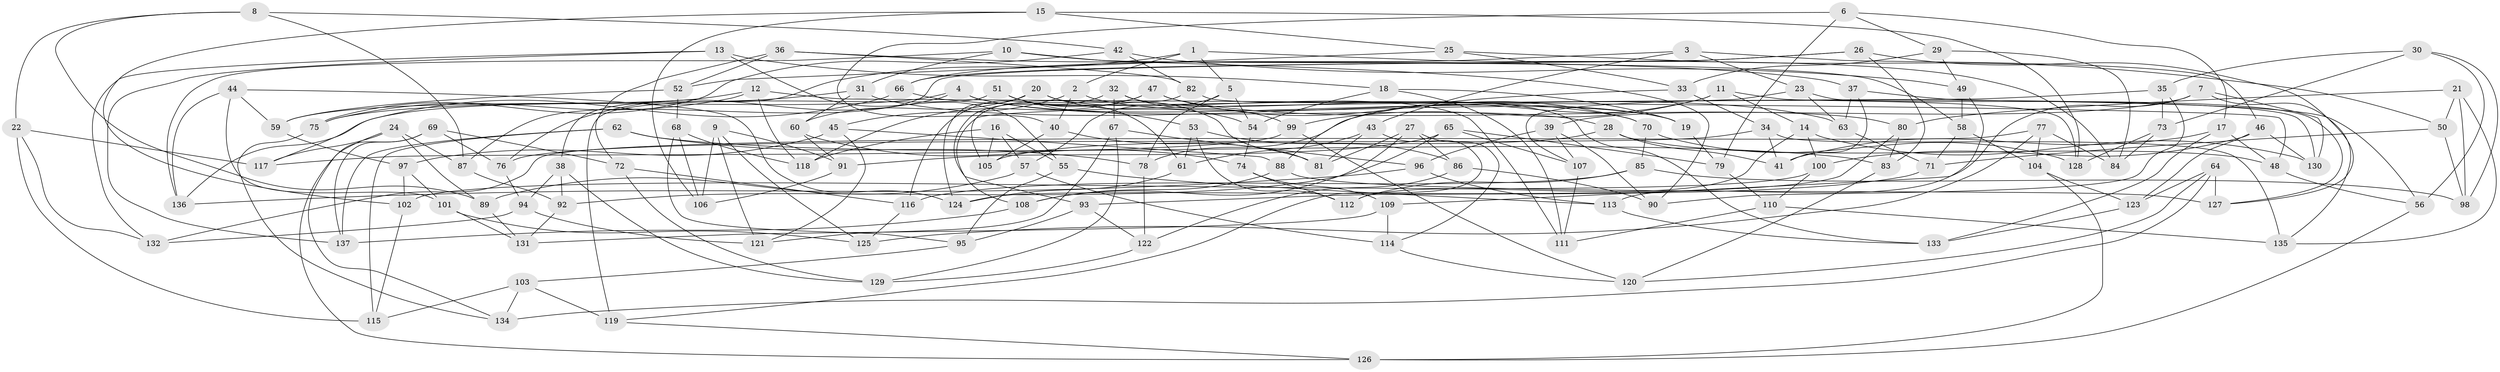 // Generated by graph-tools (version 1.1) at 2025/38/03/09/25 02:38:00]
// undirected, 137 vertices, 274 edges
graph export_dot {
graph [start="1"]
  node [color=gray90,style=filled];
  1;
  2;
  3;
  4;
  5;
  6;
  7;
  8;
  9;
  10;
  11;
  12;
  13;
  14;
  15;
  16;
  17;
  18;
  19;
  20;
  21;
  22;
  23;
  24;
  25;
  26;
  27;
  28;
  29;
  30;
  31;
  32;
  33;
  34;
  35;
  36;
  37;
  38;
  39;
  40;
  41;
  42;
  43;
  44;
  45;
  46;
  47;
  48;
  49;
  50;
  51;
  52;
  53;
  54;
  55;
  56;
  57;
  58;
  59;
  60;
  61;
  62;
  63;
  64;
  65;
  66;
  67;
  68;
  69;
  70;
  71;
  72;
  73;
  74;
  75;
  76;
  77;
  78;
  79;
  80;
  81;
  82;
  83;
  84;
  85;
  86;
  87;
  88;
  89;
  90;
  91;
  92;
  93;
  94;
  95;
  96;
  97;
  98;
  99;
  100;
  101;
  102;
  103;
  104;
  105;
  106;
  107;
  108;
  109;
  110;
  111;
  112;
  113;
  114;
  115;
  116;
  117;
  118;
  119;
  120;
  121;
  122;
  123;
  124;
  125;
  126;
  127;
  128;
  129;
  130;
  131;
  132;
  133;
  134;
  135;
  136;
  137;
  1 -- 5;
  1 -- 2;
  1 -- 38;
  1 -- 84;
  2 -- 40;
  2 -- 19;
  2 -- 45;
  3 -- 66;
  3 -- 43;
  3 -- 46;
  3 -- 23;
  4 -- 19;
  4 -- 76;
  4 -- 136;
  4 -- 28;
  5 -- 54;
  5 -- 78;
  5 -- 57;
  6 -- 29;
  6 -- 79;
  6 -- 17;
  6 -- 40;
  7 -- 109;
  7 -- 39;
  7 -- 130;
  7 -- 135;
  8 -- 89;
  8 -- 87;
  8 -- 42;
  8 -- 22;
  9 -- 125;
  9 -- 106;
  9 -- 121;
  9 -- 91;
  10 -- 58;
  10 -- 90;
  10 -- 136;
  10 -- 31;
  11 -- 78;
  11 -- 128;
  11 -- 99;
  11 -- 14;
  12 -- 48;
  12 -- 118;
  12 -- 59;
  12 -- 75;
  13 -- 55;
  13 -- 18;
  13 -- 132;
  13 -- 137;
  14 -- 130;
  14 -- 100;
  14 -- 112;
  15 -- 128;
  15 -- 106;
  15 -- 102;
  15 -- 25;
  16 -- 57;
  16 -- 105;
  16 -- 118;
  16 -- 55;
  17 -- 133;
  17 -- 41;
  17 -- 48;
  18 -- 54;
  18 -- 111;
  18 -- 19;
  19 -- 79;
  20 -- 54;
  20 -- 60;
  20 -- 124;
  20 -- 111;
  21 -- 98;
  21 -- 80;
  21 -- 135;
  21 -- 50;
  22 -- 132;
  22 -- 115;
  22 -- 117;
  23 -- 107;
  23 -- 63;
  23 -- 127;
  24 -- 89;
  24 -- 117;
  24 -- 87;
  24 -- 134;
  25 -- 50;
  25 -- 33;
  25 -- 52;
  26 -- 83;
  26 -- 127;
  26 -- 87;
  26 -- 66;
  27 -- 114;
  27 -- 81;
  27 -- 108;
  27 -- 86;
  28 -- 48;
  28 -- 105;
  28 -- 41;
  29 -- 49;
  29 -- 84;
  29 -- 33;
  30 -- 56;
  30 -- 73;
  30 -- 98;
  30 -- 35;
  31 -- 63;
  31 -- 60;
  31 -- 75;
  32 -- 116;
  32 -- 133;
  32 -- 99;
  32 -- 67;
  33 -- 88;
  33 -- 34;
  34 -- 135;
  34 -- 41;
  34 -- 76;
  35 -- 108;
  35 -- 90;
  35 -- 73;
  36 -- 37;
  36 -- 72;
  36 -- 82;
  36 -- 52;
  37 -- 56;
  37 -- 63;
  37 -- 41;
  38 -- 129;
  38 -- 92;
  38 -- 94;
  39 -- 90;
  39 -- 107;
  39 -- 96;
  40 -- 81;
  40 -- 105;
  42 -- 49;
  42 -- 82;
  42 -- 75;
  43 -- 61;
  43 -- 119;
  43 -- 81;
  44 -- 136;
  44 -- 101;
  44 -- 124;
  44 -- 59;
  45 -- 97;
  45 -- 121;
  45 -- 88;
  46 -- 100;
  46 -- 123;
  46 -- 130;
  47 -- 80;
  47 -- 93;
  47 -- 70;
  47 -- 118;
  48 -- 56;
  49 -- 113;
  49 -- 58;
  50 -- 71;
  50 -- 98;
  51 -- 61;
  51 -- 81;
  51 -- 119;
  51 -- 53;
  52 -- 59;
  52 -- 68;
  53 -- 61;
  53 -- 86;
  53 -- 112;
  54 -- 74;
  55 -- 113;
  55 -- 95;
  56 -- 126;
  57 -- 89;
  57 -- 114;
  58 -- 104;
  58 -- 71;
  59 -- 97;
  60 -- 91;
  60 -- 74;
  61 -- 124;
  62 -- 137;
  62 -- 83;
  62 -- 115;
  62 -- 78;
  63 -- 71;
  64 -- 120;
  64 -- 123;
  64 -- 134;
  64 -- 127;
  65 -- 91;
  65 -- 79;
  65 -- 92;
  65 -- 107;
  66 -- 70;
  66 -- 117;
  67 -- 121;
  67 -- 96;
  67 -- 129;
  68 -- 118;
  68 -- 95;
  68 -- 106;
  69 -- 126;
  69 -- 72;
  69 -- 76;
  69 -- 137;
  70 -- 85;
  70 -- 128;
  71 -- 93;
  72 -- 129;
  72 -- 116;
  73 -- 128;
  73 -- 84;
  74 -- 109;
  74 -- 112;
  75 -- 134;
  76 -- 94;
  77 -- 125;
  77 -- 132;
  77 -- 84;
  77 -- 104;
  78 -- 122;
  79 -- 110;
  80 -- 83;
  80 -- 124;
  82 -- 130;
  82 -- 105;
  83 -- 120;
  85 -- 112;
  85 -- 116;
  85 -- 98;
  86 -- 90;
  86 -- 122;
  87 -- 92;
  88 -- 127;
  88 -- 108;
  89 -- 131;
  91 -- 106;
  92 -- 131;
  93 -- 122;
  93 -- 95;
  94 -- 121;
  94 -- 132;
  95 -- 103;
  96 -- 113;
  96 -- 136;
  97 -- 102;
  97 -- 101;
  99 -- 117;
  99 -- 120;
  100 -- 102;
  100 -- 110;
  101 -- 125;
  101 -- 131;
  102 -- 115;
  103 -- 119;
  103 -- 134;
  103 -- 115;
  104 -- 126;
  104 -- 123;
  107 -- 111;
  108 -- 137;
  109 -- 131;
  109 -- 114;
  110 -- 135;
  110 -- 111;
  113 -- 133;
  114 -- 120;
  116 -- 125;
  119 -- 126;
  122 -- 129;
  123 -- 133;
}

